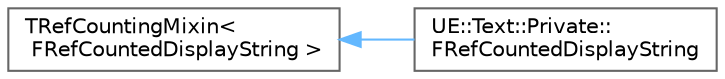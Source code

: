 digraph "Graphical Class Hierarchy"
{
 // INTERACTIVE_SVG=YES
 // LATEX_PDF_SIZE
  bgcolor="transparent";
  edge [fontname=Helvetica,fontsize=10,labelfontname=Helvetica,labelfontsize=10];
  node [fontname=Helvetica,fontsize=10,shape=box,height=0.2,width=0.4];
  rankdir="LR";
  Node0 [id="Node000000",label="TRefCountingMixin\<\l FRefCountedDisplayString \>",height=0.2,width=0.4,color="grey40", fillcolor="white", style="filled",URL="$d7/d74/classTRefCountingMixin.html",tooltip=" "];
  Node0 -> Node1 [id="edge8378_Node000000_Node000001",dir="back",color="steelblue1",style="solid",tooltip=" "];
  Node1 [id="Node000001",label="UE::Text::Private::\lFRefCountedDisplayString",height=0.2,width=0.4,color="grey40", fillcolor="white", style="filled",URL="$de/d2b/classUE_1_1Text_1_1Private_1_1FRefCountedDisplayString.html",tooltip=" "];
}

